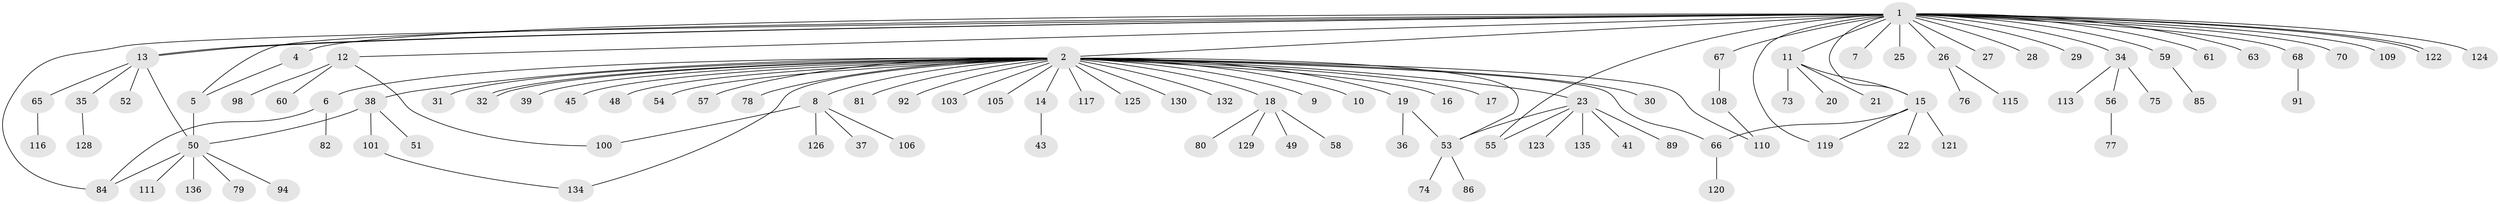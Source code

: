 // Generated by graph-tools (version 1.1) at 2025/23/03/03/25 07:23:48]
// undirected, 105 vertices, 121 edges
graph export_dot {
graph [start="1"]
  node [color=gray90,style=filled];
  1 [super="+33"];
  2 [super="+3"];
  4 [super="+95"];
  5 [super="+102"];
  6 [super="+96"];
  7 [super="+46"];
  8 [super="+24"];
  9 [super="+40"];
  10;
  11 [super="+42"];
  12 [super="+93"];
  13 [super="+64"];
  14;
  15 [super="+71"];
  16;
  17 [super="+44"];
  18 [super="+90"];
  19 [super="+104"];
  20;
  21;
  22;
  23 [super="+112"];
  25;
  26 [super="+88"];
  27;
  28 [super="+47"];
  29;
  30;
  31;
  32;
  34 [super="+62"];
  35;
  36;
  37;
  38 [super="+118"];
  39;
  41;
  43 [super="+69"];
  45;
  48;
  49 [super="+131"];
  50 [super="+107"];
  51;
  52;
  53;
  54;
  55 [super="+114"];
  56 [super="+87"];
  57 [super="+83"];
  58;
  59 [super="+99"];
  60;
  61;
  63;
  65;
  66 [super="+72"];
  67;
  68 [super="+97"];
  70;
  73;
  74;
  75;
  76 [super="+127"];
  77;
  78;
  79;
  80;
  81;
  82;
  84;
  85;
  86;
  89;
  91;
  92;
  94;
  98;
  100 [super="+133"];
  101;
  103;
  105;
  106;
  108;
  109;
  110;
  111;
  113;
  115;
  116;
  117;
  119;
  120;
  121;
  122;
  123;
  124;
  125;
  126;
  128;
  129;
  130;
  132;
  134;
  135;
  136;
  1 -- 2 [weight=2];
  1 -- 4;
  1 -- 5;
  1 -- 7;
  1 -- 11;
  1 -- 12;
  1 -- 13;
  1 -- 13;
  1 -- 15;
  1 -- 25;
  1 -- 26;
  1 -- 27;
  1 -- 28;
  1 -- 29;
  1 -- 34;
  1 -- 55;
  1 -- 59;
  1 -- 61;
  1 -- 63;
  1 -- 67;
  1 -- 68;
  1 -- 70;
  1 -- 84;
  1 -- 109;
  1 -- 119;
  1 -- 122;
  1 -- 122;
  1 -- 124;
  2 -- 6;
  2 -- 8;
  2 -- 9;
  2 -- 10;
  2 -- 16;
  2 -- 17;
  2 -- 19;
  2 -- 31;
  2 -- 32;
  2 -- 32;
  2 -- 39;
  2 -- 45;
  2 -- 53;
  2 -- 78;
  2 -- 81;
  2 -- 92;
  2 -- 103;
  2 -- 105;
  2 -- 125;
  2 -- 134;
  2 -- 66;
  2 -- 130;
  2 -- 132;
  2 -- 38;
  2 -- 14;
  2 -- 110;
  2 -- 48;
  2 -- 18 [weight=2];
  2 -- 117;
  2 -- 54;
  2 -- 23;
  2 -- 57;
  2 -- 30;
  4 -- 5;
  5 -- 50;
  6 -- 82;
  6 -- 84;
  8 -- 37;
  8 -- 100;
  8 -- 106;
  8 -- 126;
  11 -- 15;
  11 -- 20;
  11 -- 21;
  11 -- 73;
  12 -- 60;
  12 -- 98;
  12 -- 100;
  13 -- 35;
  13 -- 52;
  13 -- 65;
  13 -- 50;
  14 -- 43;
  15 -- 22;
  15 -- 121;
  15 -- 66;
  15 -- 119;
  18 -- 49;
  18 -- 58;
  18 -- 80;
  18 -- 129;
  19 -- 36;
  19 -- 53;
  23 -- 41;
  23 -- 53;
  23 -- 55;
  23 -- 89;
  23 -- 123;
  23 -- 135;
  26 -- 76;
  26 -- 115;
  34 -- 56;
  34 -- 75;
  34 -- 113;
  35 -- 128;
  38 -- 50;
  38 -- 51;
  38 -- 101;
  50 -- 79;
  50 -- 84;
  50 -- 94;
  50 -- 136;
  50 -- 111;
  53 -- 74;
  53 -- 86;
  56 -- 77;
  59 -- 85;
  65 -- 116;
  66 -- 120;
  67 -- 108;
  68 -- 91;
  101 -- 134;
  108 -- 110;
}
